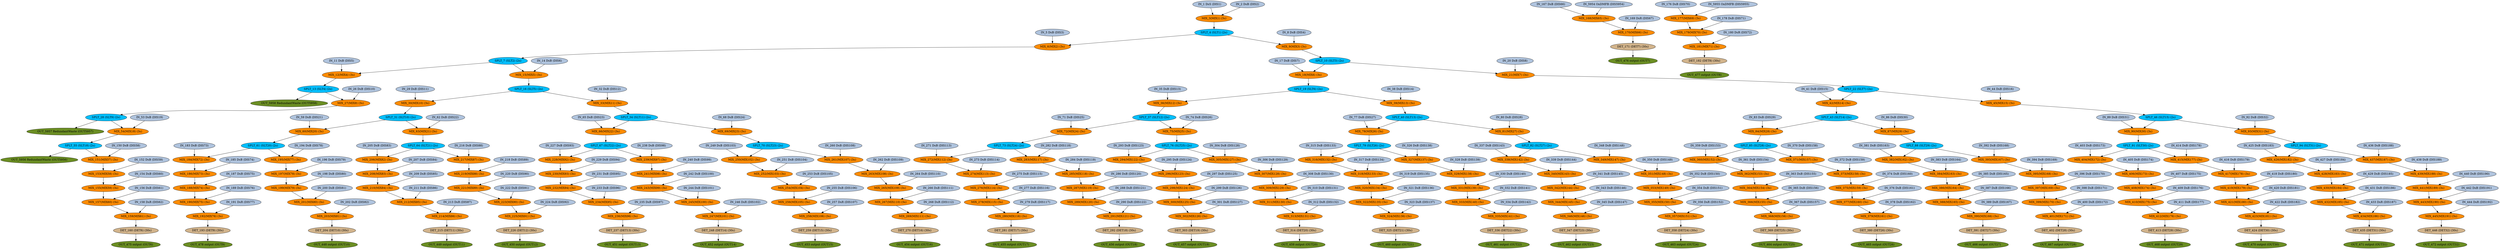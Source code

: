 digraph G {
1 [label = "IN_1 DsS (DIS1)\n" fillcolor=lightsteelblue, style=filled];
1 -> 3;
2 [label = "IN_2 DsB (DIS2)\n" fillcolor=lightsteelblue, style=filled];
2 -> 3;
3 [label = "MIX_3(MIX1) (3s)\n" fillcolor=darkorange, style=filled];
3 -> 4;
4 [label = "SPLT_4 (SLT1) (2s)\n" fillcolor=deepskyblue, style=filled];
4 -> 6;
4 -> 9;
5 [label = "IN_5 DsB (DIS3)\n" fillcolor=lightsteelblue, style=filled];
5 -> 6;
6 [label = "MIX_6(MIX2) (3s)\n" fillcolor=darkorange, style=filled];
6 -> 7;
7 [label = "SPLT_7 (SLT2) (2s)\n" fillcolor=deepskyblue, style=filled];
7 -> 12;
7 -> 15;
8 [label = "IN_8 DsB (DIS4)\n" fillcolor=lightsteelblue, style=filled];
8 -> 9;
9 [label = "MIX_9(MIX3) (3s)\n" fillcolor=darkorange, style=filled];
9 -> 10;
10 [label = "SPLT_10 (SLT3) (2s)\n" fillcolor=deepskyblue, style=filled];
10 -> 18;
10 -> 21;
11 [label = "IN_11 DsB (DIS5)\n" fillcolor=lightsteelblue, style=filled];
11 -> 12;
12 [label = "MIX_12(MIX4) (3s)\n" fillcolor=darkorange, style=filled];
12 -> 13;
13 [label = "SPLT_13 (SLT4) (2s)\n" fillcolor=deepskyblue, style=filled];
13 -> 27;
13 -> 5958;
14 [label = "IN_14 DsB (DIS6)\n" fillcolor=lightsteelblue, style=filled];
14 -> 15;
15 [label = "MIX_15(MIX5) (3s)\n" fillcolor=darkorange, style=filled];
15 -> 16;
16 [label = "SPLT_16 (SLT5) (2s)\n" fillcolor=deepskyblue, style=filled];
16 -> 30;
16 -> 33;
17 [label = "IN_17 DsB (DIS7)\n" fillcolor=lightsteelblue, style=filled];
17 -> 18;
18 [label = "MIX_18(MIX6) (3s)\n" fillcolor=darkorange, style=filled];
18 -> 19;
19 [label = "SPLT_19 (SLT6) (2s)\n" fillcolor=deepskyblue, style=filled];
19 -> 36;
19 -> 39;
20 [label = "IN_20 DsB (DIS8)\n" fillcolor=lightsteelblue, style=filled];
20 -> 21;
21 [label = "MIX_21(MIX7) (3s)\n" fillcolor=darkorange, style=filled];
21 -> 22;
22 [label = "SPLT_22 (SLT7) (2s)\n" fillcolor=deepskyblue, style=filled];
22 -> 42;
22 -> 45;
26 [label = "IN_26 DsB (DIS10)\n" fillcolor=lightsteelblue, style=filled];
26 -> 27;
27 [label = "MIX_27(MIX9) (3s)\n" fillcolor=darkorange, style=filled];
27 -> 28;
28 [label = "SPLT_28 (SLT9) (2s)\n" fillcolor=deepskyblue, style=filled];
28 -> 54;
28 -> 5957;
29 [label = "IN_29 DsB (DIS11)\n" fillcolor=lightsteelblue, style=filled];
29 -> 30;
30 [label = "MIX_30(MIX10) (3s)\n" fillcolor=darkorange, style=filled];
30 -> 31;
31 [label = "SPLT_31 (SLT10) (2s)\n" fillcolor=deepskyblue, style=filled];
31 -> 60;
31 -> 63;
32 [label = "IN_32 DsB (DIS12)\n" fillcolor=lightsteelblue, style=filled];
32 -> 33;
33 [label = "MIX_33(MIX11) (3s)\n" fillcolor=darkorange, style=filled];
33 -> 34;
34 [label = "SPLT_34 (SLT11) (2s)\n" fillcolor=deepskyblue, style=filled];
34 -> 66;
34 -> 69;
35 [label = "IN_35 DsB (DIS13)\n" fillcolor=lightsteelblue, style=filled];
35 -> 36;
36 [label = "MIX_36(MIX12) (3s)\n" fillcolor=darkorange, style=filled];
36 -> 37;
37 [label = "SPLT_37 (SLT12) (2s)\n" fillcolor=deepskyblue, style=filled];
37 -> 72;
37 -> 75;
38 [label = "IN_38 DsB (DIS14)\n" fillcolor=lightsteelblue, style=filled];
38 -> 39;
39 [label = "MIX_39(MIX13) (3s)\n" fillcolor=darkorange, style=filled];
39 -> 40;
40 [label = "SPLT_40 (SLT13) (2s)\n" fillcolor=deepskyblue, style=filled];
40 -> 78;
40 -> 81;
41 [label = "IN_41 DsB (DIS15)\n" fillcolor=lightsteelblue, style=filled];
41 -> 42;
42 [label = "MIX_42(MIX14) (3s)\n" fillcolor=darkorange, style=filled];
42 -> 43;
43 [label = "SPLT_43 (SLT14) (2s)\n" fillcolor=deepskyblue, style=filled];
43 -> 84;
43 -> 87;
44 [label = "IN_44 DsB (DIS16)\n" fillcolor=lightsteelblue, style=filled];
44 -> 45;
45 [label = "MIX_45(MIX15) (3s)\n" fillcolor=darkorange, style=filled];
45 -> 46;
46 [label = "SPLT_46 (SLT15) (2s)\n" fillcolor=deepskyblue, style=filled];
46 -> 90;
46 -> 93;
53 [label = "IN_53 DsB (DIS19)\n" fillcolor=lightsteelblue, style=filled];
53 -> 54;
54 [label = "MIX_54(MIX18) (3s)\n" fillcolor=darkorange, style=filled];
54 -> 55;
55 [label = "SPLT_55 (SLT18) (2s)\n" fillcolor=deepskyblue, style=filled];
55 -> 151;
55 -> 5956;
59 [label = "IN_59 DsB (DIS21)\n" fillcolor=lightsteelblue, style=filled];
59 -> 60;
60 [label = "MIX_60(MIX20) (3s)\n" fillcolor=darkorange, style=filled];
60 -> 61;
61 [label = "SPLT_61 (SLT20) (2s)\n" fillcolor=deepskyblue, style=filled];
61 -> 184;
61 -> 195;
62 [label = "IN_62 DsB (DIS22)\n" fillcolor=lightsteelblue, style=filled];
62 -> 63;
63 [label = "MIX_63(MIX21) (3s)\n" fillcolor=darkorange, style=filled];
63 -> 64;
64 [label = "SPLT_64 (SLT21) (2s)\n" fillcolor=deepskyblue, style=filled];
64 -> 206;
64 -> 217;
65 [label = "IN_65 DsB (DIS23)\n" fillcolor=lightsteelblue, style=filled];
65 -> 66;
66 [label = "MIX_66(MIX22) (3s)\n" fillcolor=darkorange, style=filled];
66 -> 67;
67 [label = "SPLT_67 (SLT22) (2s)\n" fillcolor=deepskyblue, style=filled];
67 -> 228;
67 -> 239;
68 [label = "IN_68 DsB (DIS24)\n" fillcolor=lightsteelblue, style=filled];
68 -> 69;
69 [label = "MIX_69(MIX23) (3s)\n" fillcolor=darkorange, style=filled];
69 -> 70;
70 [label = "SPLT_70 (SLT23) (2s)\n" fillcolor=deepskyblue, style=filled];
70 -> 250;
70 -> 261;
71 [label = "IN_71 DsB (DIS25)\n" fillcolor=lightsteelblue, style=filled];
71 -> 72;
72 [label = "MIX_72(MIX24) (3s)\n" fillcolor=darkorange, style=filled];
72 -> 73;
73 [label = "SPLT_73 (SLT24) (2s)\n" fillcolor=deepskyblue, style=filled];
73 -> 272;
73 -> 283;
74 [label = "IN_74 DsB (DIS26)\n" fillcolor=lightsteelblue, style=filled];
74 -> 75;
75 [label = "MIX_75(MIX25) (3s)\n" fillcolor=darkorange, style=filled];
75 -> 76;
76 [label = "SPLT_76 (SLT25) (2s)\n" fillcolor=deepskyblue, style=filled];
76 -> 294;
76 -> 305;
77 [label = "IN_77 DsB (DIS27)\n" fillcolor=lightsteelblue, style=filled];
77 -> 78;
78 [label = "MIX_78(MIX26) (3s)\n" fillcolor=darkorange, style=filled];
78 -> 79;
79 [label = "SPLT_79 (SLT26) (2s)\n" fillcolor=deepskyblue, style=filled];
79 -> 316;
79 -> 327;
80 [label = "IN_80 DsB (DIS28)\n" fillcolor=lightsteelblue, style=filled];
80 -> 81;
81 [label = "MIX_81(MIX27) (3s)\n" fillcolor=darkorange, style=filled];
81 -> 82;
82 [label = "SPLT_82 (SLT27) (2s)\n" fillcolor=deepskyblue, style=filled];
82 -> 338;
82 -> 349;
83 [label = "IN_83 DsB (DIS29)\n" fillcolor=lightsteelblue, style=filled];
83 -> 84;
84 [label = "MIX_84(MIX28) (3s)\n" fillcolor=darkorange, style=filled];
84 -> 85;
85 [label = "SPLT_85 (SLT28) (2s)\n" fillcolor=deepskyblue, style=filled];
85 -> 360;
85 -> 371;
86 [label = "IN_86 DsB (DIS30)\n" fillcolor=lightsteelblue, style=filled];
86 -> 87;
87 [label = "MIX_87(MIX29) (3s)\n" fillcolor=darkorange, style=filled];
87 -> 88;
88 [label = "SPLT_88 (SLT29) (2s)\n" fillcolor=deepskyblue, style=filled];
88 -> 382;
88 -> 393;
89 [label = "IN_89 DsB (DIS31)\n" fillcolor=lightsteelblue, style=filled];
89 -> 90;
90 [label = "MIX_90(MIX30) (3s)\n" fillcolor=darkorange, style=filled];
90 -> 91;
91 [label = "SPLT_91 (SLT30) (2s)\n" fillcolor=deepskyblue, style=filled];
91 -> 404;
91 -> 415;
92 [label = "IN_92 DsB (DIS32)\n" fillcolor=lightsteelblue, style=filled];
92 -> 93;
93 [label = "MIX_93(MIX31) (3s)\n" fillcolor=darkorange, style=filled];
93 -> 94;
94 [label = "SPLT_94 (SLT31) (2s)\n" fillcolor=deepskyblue, style=filled];
94 -> 426;
94 -> 437;
150 [label = "IN_150 DsB (DIS58)\n" fillcolor=lightsteelblue, style=filled];
150 -> 151;
151 [label = "MIX_151(MIX57) (3s)\n" fillcolor=darkorange, style=filled];
151 -> 153;
152 [label = "IN_152 DsB (DIS59)\n" fillcolor=lightsteelblue, style=filled];
152 -> 153;
153 [label = "MIX_153(MIX58) (3s)\n" fillcolor=darkorange, style=filled];
153 -> 155;
154 [label = "IN_154 DsB (DIS60)\n" fillcolor=lightsteelblue, style=filled];
154 -> 155;
155 [label = "MIX_155(MIX59) (3s)\n" fillcolor=darkorange, style=filled];
155 -> 157;
156 [label = "IN_156 DsB (DIS61)\n" fillcolor=lightsteelblue, style=filled];
156 -> 157;
157 [label = "MIX_157(MIX60) (3s)\n" fillcolor=darkorange, style=filled];
157 -> 159;
158 [label = "IN_158 DsR (DIS62)\n" fillcolor=lightsteelblue, style=filled];
158 -> 159;
159 [label = "MIX_159(MIX61) (3s)\n" fillcolor=darkorange, style=filled];
159 -> 160;
160 [label = "DET_160 (DET6) (30s)\n" fillcolor=tan, style=filled];
160 -> 475;
167 [label = "IN_167 DsB (DIS66)\n" fillcolor=lightsteelblue, style=filled];
167 -> 168;
168 [label = "MIX_168(MIX65) (3s)\n" fillcolor=darkorange, style=filled];
168 -> 170;
169 [label = "IN_169 DsR (DIS67)\n" fillcolor=lightsteelblue, style=filled];
169 -> 170;
170 [label = "MIX_170(MIX66) (3s)\n" fillcolor=darkorange, style=filled];
170 -> 171;
171 [label = "DET_171 (DET7) (30s)\n" fillcolor=tan, style=filled];
171 -> 476;
176 [label = "IN_176 DsB (DIS70)\n" fillcolor=lightsteelblue, style=filled];
176 -> 177;
177 [label = "MIX_177(MIX69) (3s)\n" fillcolor=darkorange, style=filled];
177 -> 179;
178 [label = "IN_178 DsB (DIS71)\n" fillcolor=lightsteelblue, style=filled];
178 -> 179;
179 [label = "MIX_179(MIX70) (3s)\n" fillcolor=darkorange, style=filled];
179 -> 181;
180 [label = "IN_180 DsR (DIS72)\n" fillcolor=lightsteelblue, style=filled];
180 -> 181;
181 [label = "MIX_181(MIX71) (3s)\n" fillcolor=darkorange, style=filled];
181 -> 182;
182 [label = "DET_182 (DET8) (30s)\n" fillcolor=tan, style=filled];
182 -> 477;
183 [label = "IN_183 DsB (DIS73)\n" fillcolor=lightsteelblue, style=filled];
183 -> 184;
184 [label = "MIX_184(MIX72) (3s)\n" fillcolor=darkorange, style=filled];
184 -> 186;
185 [label = "IN_185 DsB (DIS74)\n" fillcolor=lightsteelblue, style=filled];
185 -> 186;
186 [label = "MIX_186(MIX73) (3s)\n" fillcolor=darkorange, style=filled];
186 -> 188;
187 [label = "IN_187 DsB (DIS75)\n" fillcolor=lightsteelblue, style=filled];
187 -> 188;
188 [label = "MIX_188(MIX74) (3s)\n" fillcolor=darkorange, style=filled];
188 -> 190;
189 [label = "IN_189 DsB (DIS76)\n" fillcolor=lightsteelblue, style=filled];
189 -> 190;
190 [label = "MIX_190(MIX75) (3s)\n" fillcolor=darkorange, style=filled];
190 -> 192;
191 [label = "IN_191 DsR (DIS77)\n" fillcolor=lightsteelblue, style=filled];
191 -> 192;
192 [label = "MIX_192(MIX76) (3s)\n" fillcolor=darkorange, style=filled];
192 -> 193;
193 [label = "DET_193 (DET9) (30s)\n" fillcolor=tan, style=filled];
193 -> 478;
194 [label = "IN_194 DsB (DIS78)\n" fillcolor=lightsteelblue, style=filled];
194 -> 195;
195 [label = "MIX_195(MIX77) (3s)\n" fillcolor=darkorange, style=filled];
195 -> 197;
196 [label = "IN_196 DsB (DIS79)\n" fillcolor=lightsteelblue, style=filled];
196 -> 197;
197 [label = "MIX_197(MIX78) (3s)\n" fillcolor=darkorange, style=filled];
197 -> 199;
198 [label = "IN_198 DsB (DIS80)\n" fillcolor=lightsteelblue, style=filled];
198 -> 199;
199 [label = "MIX_199(MIX79) (3s)\n" fillcolor=darkorange, style=filled];
199 -> 201;
200 [label = "IN_200 DsB (DIS81)\n" fillcolor=lightsteelblue, style=filled];
200 -> 201;
201 [label = "MIX_201(MIX80) (3s)\n" fillcolor=darkorange, style=filled];
201 -> 203;
202 [label = "IN_202 DsR (DIS82)\n" fillcolor=lightsteelblue, style=filled];
202 -> 203;
203 [label = "MIX_203(MIX81) (3s)\n" fillcolor=darkorange, style=filled];
203 -> 204;
204 [label = "DET_204 (DET10) (30s)\n" fillcolor=tan, style=filled];
204 -> 448;
205 [label = "IN_205 DsB (DIS83)\n" fillcolor=lightsteelblue, style=filled];
205 -> 206;
206 [label = "MIX_206(MIX82) (3s)\n" fillcolor=darkorange, style=filled];
206 -> 208;
207 [label = "IN_207 DsB (DIS84)\n" fillcolor=lightsteelblue, style=filled];
207 -> 208;
208 [label = "MIX_208(MIX83) (3s)\n" fillcolor=darkorange, style=filled];
208 -> 210;
209 [label = "IN_209 DsB (DIS85)\n" fillcolor=lightsteelblue, style=filled];
209 -> 210;
210 [label = "MIX_210(MIX84) (3s)\n" fillcolor=darkorange, style=filled];
210 -> 212;
211 [label = "IN_211 DsB (DIS86)\n" fillcolor=lightsteelblue, style=filled];
211 -> 212;
212 [label = "MIX_212(MIX85) (3s)\n" fillcolor=darkorange, style=filled];
212 -> 214;
213 [label = "IN_213 DsR (DIS87)\n" fillcolor=lightsteelblue, style=filled];
213 -> 214;
214 [label = "MIX_214(MIX86) (3s)\n" fillcolor=darkorange, style=filled];
214 -> 215;
215 [label = "DET_215 (DET11) (30s)\n" fillcolor=tan, style=filled];
215 -> 449;
216 [label = "IN_216 DsB (DIS88)\n" fillcolor=lightsteelblue, style=filled];
216 -> 217;
217 [label = "MIX_217(MIX87) (3s)\n" fillcolor=darkorange, style=filled];
217 -> 219;
218 [label = "IN_218 DsB (DIS89)\n" fillcolor=lightsteelblue, style=filled];
218 -> 219;
219 [label = "MIX_219(MIX88) (3s)\n" fillcolor=darkorange, style=filled];
219 -> 221;
220 [label = "IN_220 DsB (DIS90)\n" fillcolor=lightsteelblue, style=filled];
220 -> 221;
221 [label = "MIX_221(MIX89) (3s)\n" fillcolor=darkorange, style=filled];
221 -> 223;
222 [label = "IN_222 DsB (DIS91)\n" fillcolor=lightsteelblue, style=filled];
222 -> 223;
223 [label = "MIX_223(MIX90) (3s)\n" fillcolor=darkorange, style=filled];
223 -> 225;
224 [label = "IN_224 DsR (DIS92)\n" fillcolor=lightsteelblue, style=filled];
224 -> 225;
225 [label = "MIX_225(MIX91) (3s)\n" fillcolor=darkorange, style=filled];
225 -> 226;
226 [label = "DET_226 (DET12) (30s)\n" fillcolor=tan, style=filled];
226 -> 450;
227 [label = "IN_227 DsB (DIS93)\n" fillcolor=lightsteelblue, style=filled];
227 -> 228;
228 [label = "MIX_228(MIX92) (3s)\n" fillcolor=darkorange, style=filled];
228 -> 230;
229 [label = "IN_229 DsB (DIS94)\n" fillcolor=lightsteelblue, style=filled];
229 -> 230;
230 [label = "MIX_230(MIX93) (3s)\n" fillcolor=darkorange, style=filled];
230 -> 232;
231 [label = "IN_231 DsB (DIS95)\n" fillcolor=lightsteelblue, style=filled];
231 -> 232;
232 [label = "MIX_232(MIX94) (3s)\n" fillcolor=darkorange, style=filled];
232 -> 234;
233 [label = "IN_233 DsB (DIS96)\n" fillcolor=lightsteelblue, style=filled];
233 -> 234;
234 [label = "MIX_234(MIX95) (3s)\n" fillcolor=darkorange, style=filled];
234 -> 236;
235 [label = "IN_235 DsR (DIS97)\n" fillcolor=lightsteelblue, style=filled];
235 -> 236;
236 [label = "MIX_236(MIX96) (3s)\n" fillcolor=darkorange, style=filled];
236 -> 237;
237 [label = "DET_237 (DET13) (30s)\n" fillcolor=tan, style=filled];
237 -> 451;
238 [label = "IN_238 DsB (DIS98)\n" fillcolor=lightsteelblue, style=filled];
238 -> 239;
239 [label = "MIX_239(MIX97) (3s)\n" fillcolor=darkorange, style=filled];
239 -> 241;
240 [label = "IN_240 DsB (DIS99)\n" fillcolor=lightsteelblue, style=filled];
240 -> 241;
241 [label = "MIX_241(MIX98) (3s)\n" fillcolor=darkorange, style=filled];
241 -> 243;
242 [label = "IN_242 DsB (DIS100)\n" fillcolor=lightsteelblue, style=filled];
242 -> 243;
243 [label = "MIX_243(MIX99) (3s)\n" fillcolor=darkorange, style=filled];
243 -> 245;
244 [label = "IN_244 DsB (DIS101)\n" fillcolor=lightsteelblue, style=filled];
244 -> 245;
245 [label = "MIX_245(MIX100) (3s)\n" fillcolor=darkorange, style=filled];
245 -> 247;
246 [label = "IN_246 DsR (DIS102)\n" fillcolor=lightsteelblue, style=filled];
246 -> 247;
247 [label = "MIX_247(MIX101) (3s)\n" fillcolor=darkorange, style=filled];
247 -> 248;
248 [label = "DET_248 (DET14) (30s)\n" fillcolor=tan, style=filled];
248 -> 452;
249 [label = "IN_249 DsB (DIS103)\n" fillcolor=lightsteelblue, style=filled];
249 -> 250;
250 [label = "MIX_250(MIX102) (3s)\n" fillcolor=darkorange, style=filled];
250 -> 252;
251 [label = "IN_251 DsB (DIS104)\n" fillcolor=lightsteelblue, style=filled];
251 -> 252;
252 [label = "MIX_252(MIX103) (3s)\n" fillcolor=darkorange, style=filled];
252 -> 254;
253 [label = "IN_253 DsB (DIS105)\n" fillcolor=lightsteelblue, style=filled];
253 -> 254;
254 [label = "MIX_254(MIX104) (3s)\n" fillcolor=darkorange, style=filled];
254 -> 256;
255 [label = "IN_255 DsB (DIS106)\n" fillcolor=lightsteelblue, style=filled];
255 -> 256;
256 [label = "MIX_256(MIX105) (3s)\n" fillcolor=darkorange, style=filled];
256 -> 258;
257 [label = "IN_257 DsR (DIS107)\n" fillcolor=lightsteelblue, style=filled];
257 -> 258;
258 [label = "MIX_258(MIX106) (3s)\n" fillcolor=darkorange, style=filled];
258 -> 259;
259 [label = "DET_259 (DET15) (30s)\n" fillcolor=tan, style=filled];
259 -> 453;
260 [label = "IN_260 DsB (DIS108)\n" fillcolor=lightsteelblue, style=filled];
260 -> 261;
261 [label = "MIX_261(MIX107) (3s)\n" fillcolor=darkorange, style=filled];
261 -> 263;
262 [label = "IN_262 DsB (DIS109)\n" fillcolor=lightsteelblue, style=filled];
262 -> 263;
263 [label = "MIX_263(MIX108) (3s)\n" fillcolor=darkorange, style=filled];
263 -> 265;
264 [label = "IN_264 DsB (DIS110)\n" fillcolor=lightsteelblue, style=filled];
264 -> 265;
265 [label = "MIX_265(MIX109) (3s)\n" fillcolor=darkorange, style=filled];
265 -> 267;
266 [label = "IN_266 DsB (DIS111)\n" fillcolor=lightsteelblue, style=filled];
266 -> 267;
267 [label = "MIX_267(MIX110) (3s)\n" fillcolor=darkorange, style=filled];
267 -> 269;
268 [label = "IN_268 DsR (DIS112)\n" fillcolor=lightsteelblue, style=filled];
268 -> 269;
269 [label = "MIX_269(MIX111) (3s)\n" fillcolor=darkorange, style=filled];
269 -> 270;
270 [label = "DET_270 (DET16) (30s)\n" fillcolor=tan, style=filled];
270 -> 454;
271 [label = "IN_271 DsB (DIS113)\n" fillcolor=lightsteelblue, style=filled];
271 -> 272;
272 [label = "MIX_272(MIX112) (3s)\n" fillcolor=darkorange, style=filled];
272 -> 274;
273 [label = "IN_273 DsB (DIS114)\n" fillcolor=lightsteelblue, style=filled];
273 -> 274;
274 [label = "MIX_274(MIX113) (3s)\n" fillcolor=darkorange, style=filled];
274 -> 276;
275 [label = "IN_275 DsB (DIS115)\n" fillcolor=lightsteelblue, style=filled];
275 -> 276;
276 [label = "MIX_276(MIX114) (3s)\n" fillcolor=darkorange, style=filled];
276 -> 278;
277 [label = "IN_277 DsB (DIS116)\n" fillcolor=lightsteelblue, style=filled];
277 -> 278;
278 [label = "MIX_278(MIX115) (3s)\n" fillcolor=darkorange, style=filled];
278 -> 280;
279 [label = "IN_279 DsR (DIS117)\n" fillcolor=lightsteelblue, style=filled];
279 -> 280;
280 [label = "MIX_280(MIX116) (3s)\n" fillcolor=darkorange, style=filled];
280 -> 281;
281 [label = "DET_281 (DET17) (30s)\n" fillcolor=tan, style=filled];
281 -> 455;
282 [label = "IN_282 DsB (DIS118)\n" fillcolor=lightsteelblue, style=filled];
282 -> 283;
283 [label = "MIX_283(MIX117) (3s)\n" fillcolor=darkorange, style=filled];
283 -> 285;
284 [label = "IN_284 DsB (DIS119)\n" fillcolor=lightsteelblue, style=filled];
284 -> 285;
285 [label = "MIX_285(MIX118) (3s)\n" fillcolor=darkorange, style=filled];
285 -> 287;
286 [label = "IN_286 DsB (DIS120)\n" fillcolor=lightsteelblue, style=filled];
286 -> 287;
287 [label = "MIX_287(MIX119) (3s)\n" fillcolor=darkorange, style=filled];
287 -> 289;
288 [label = "IN_288 DsB (DIS121)\n" fillcolor=lightsteelblue, style=filled];
288 -> 289;
289 [label = "MIX_289(MIX120) (3s)\n" fillcolor=darkorange, style=filled];
289 -> 291;
290 [label = "IN_290 DsR (DIS122)\n" fillcolor=lightsteelblue, style=filled];
290 -> 291;
291 [label = "MIX_291(MIX121) (3s)\n" fillcolor=darkorange, style=filled];
291 -> 292;
292 [label = "DET_292 (DET18) (30s)\n" fillcolor=tan, style=filled];
292 -> 456;
293 [label = "IN_293 DsB (DIS123)\n" fillcolor=lightsteelblue, style=filled];
293 -> 294;
294 [label = "MIX_294(MIX122) (3s)\n" fillcolor=darkorange, style=filled];
294 -> 296;
295 [label = "IN_295 DsB (DIS124)\n" fillcolor=lightsteelblue, style=filled];
295 -> 296;
296 [label = "MIX_296(MIX123) (3s)\n" fillcolor=darkorange, style=filled];
296 -> 298;
297 [label = "IN_297 DsB (DIS125)\n" fillcolor=lightsteelblue, style=filled];
297 -> 298;
298 [label = "MIX_298(MIX124) (3s)\n" fillcolor=darkorange, style=filled];
298 -> 300;
299 [label = "IN_299 DsB (DIS126)\n" fillcolor=lightsteelblue, style=filled];
299 -> 300;
300 [label = "MIX_300(MIX125) (3s)\n" fillcolor=darkorange, style=filled];
300 -> 302;
301 [label = "IN_301 DsR (DIS127)\n" fillcolor=lightsteelblue, style=filled];
301 -> 302;
302 [label = "MIX_302(MIX126) (3s)\n" fillcolor=darkorange, style=filled];
302 -> 303;
303 [label = "DET_303 (DET19) (30s)\n" fillcolor=tan, style=filled];
303 -> 457;
304 [label = "IN_304 DsB (DIS128)\n" fillcolor=lightsteelblue, style=filled];
304 -> 305;
305 [label = "MIX_305(MIX127) (3s)\n" fillcolor=darkorange, style=filled];
305 -> 307;
306 [label = "IN_306 DsB (DIS129)\n" fillcolor=lightsteelblue, style=filled];
306 -> 307;
307 [label = "MIX_307(MIX128) (3s)\n" fillcolor=darkorange, style=filled];
307 -> 309;
308 [label = "IN_308 DsB (DIS130)\n" fillcolor=lightsteelblue, style=filled];
308 -> 309;
309 [label = "MIX_309(MIX129) (3s)\n" fillcolor=darkorange, style=filled];
309 -> 311;
310 [label = "IN_310 DsB (DIS131)\n" fillcolor=lightsteelblue, style=filled];
310 -> 311;
311 [label = "MIX_311(MIX130) (3s)\n" fillcolor=darkorange, style=filled];
311 -> 313;
312 [label = "IN_312 DsR (DIS132)\n" fillcolor=lightsteelblue, style=filled];
312 -> 313;
313 [label = "MIX_313(MIX131) (3s)\n" fillcolor=darkorange, style=filled];
313 -> 314;
314 [label = "DET_314 (DET20) (30s)\n" fillcolor=tan, style=filled];
314 -> 459;
315 [label = "IN_315 DsB (DIS133)\n" fillcolor=lightsteelblue, style=filled];
315 -> 316;
316 [label = "MIX_316(MIX132) (3s)\n" fillcolor=darkorange, style=filled];
316 -> 318;
317 [label = "IN_317 DsB (DIS134)\n" fillcolor=lightsteelblue, style=filled];
317 -> 318;
318 [label = "MIX_318(MIX133) (3s)\n" fillcolor=darkorange, style=filled];
318 -> 320;
319 [label = "IN_319 DsB (DIS135)\n" fillcolor=lightsteelblue, style=filled];
319 -> 320;
320 [label = "MIX_320(MIX134) (3s)\n" fillcolor=darkorange, style=filled];
320 -> 322;
321 [label = "IN_321 DsB (DIS136)\n" fillcolor=lightsteelblue, style=filled];
321 -> 322;
322 [label = "MIX_322(MIX135) (3s)\n" fillcolor=darkorange, style=filled];
322 -> 324;
323 [label = "IN_323 DsR (DIS137)\n" fillcolor=lightsteelblue, style=filled];
323 -> 324;
324 [label = "MIX_324(MIX136) (3s)\n" fillcolor=darkorange, style=filled];
324 -> 325;
325 [label = "DET_325 (DET21) (30s)\n" fillcolor=tan, style=filled];
325 -> 460;
326 [label = "IN_326 DsB (DIS138)\n" fillcolor=lightsteelblue, style=filled];
326 -> 327;
327 [label = "MIX_327(MIX137) (3s)\n" fillcolor=darkorange, style=filled];
327 -> 329;
328 [label = "IN_328 DsB (DIS139)\n" fillcolor=lightsteelblue, style=filled];
328 -> 329;
329 [label = "MIX_329(MIX138) (3s)\n" fillcolor=darkorange, style=filled];
329 -> 331;
330 [label = "IN_330 DsB (DIS140)\n" fillcolor=lightsteelblue, style=filled];
330 -> 331;
331 [label = "MIX_331(MIX139) (3s)\n" fillcolor=darkorange, style=filled];
331 -> 333;
332 [label = "IN_332 DsB (DIS141)\n" fillcolor=lightsteelblue, style=filled];
332 -> 333;
333 [label = "MIX_333(MIX140) (3s)\n" fillcolor=darkorange, style=filled];
333 -> 335;
334 [label = "IN_334 DsR (DIS142)\n" fillcolor=lightsteelblue, style=filled];
334 -> 335;
335 [label = "MIX_335(MIX141) (3s)\n" fillcolor=darkorange, style=filled];
335 -> 336;
336 [label = "DET_336 (DET22) (30s)\n" fillcolor=tan, style=filled];
336 -> 461;
337 [label = "IN_337 DsB (DIS143)\n" fillcolor=lightsteelblue, style=filled];
337 -> 338;
338 [label = "MIX_338(MIX142) (3s)\n" fillcolor=darkorange, style=filled];
338 -> 340;
339 [label = "IN_339 DsB (DIS144)\n" fillcolor=lightsteelblue, style=filled];
339 -> 340;
340 [label = "MIX_340(MIX143) (3s)\n" fillcolor=darkorange, style=filled];
340 -> 342;
341 [label = "IN_341 DsB (DIS145)\n" fillcolor=lightsteelblue, style=filled];
341 -> 342;
342 [label = "MIX_342(MIX144) (3s)\n" fillcolor=darkorange, style=filled];
342 -> 344;
343 [label = "IN_343 DsB (DIS146)\n" fillcolor=lightsteelblue, style=filled];
343 -> 344;
344 [label = "MIX_344(MIX145) (3s)\n" fillcolor=darkorange, style=filled];
344 -> 346;
345 [label = "IN_345 DsR (DIS147)\n" fillcolor=lightsteelblue, style=filled];
345 -> 346;
346 [label = "MIX_346(MIX146) (3s)\n" fillcolor=darkorange, style=filled];
346 -> 347;
347 [label = "DET_347 (DET23) (30s)\n" fillcolor=tan, style=filled];
347 -> 462;
348 [label = "IN_348 DsB (DIS148)\n" fillcolor=lightsteelblue, style=filled];
348 -> 349;
349 [label = "MIX_349(MIX147) (3s)\n" fillcolor=darkorange, style=filled];
349 -> 351;
350 [label = "IN_350 DsB (DIS149)\n" fillcolor=lightsteelblue, style=filled];
350 -> 351;
351 [label = "MIX_351(MIX148) (3s)\n" fillcolor=darkorange, style=filled];
351 -> 353;
352 [label = "IN_352 DsB (DIS150)\n" fillcolor=lightsteelblue, style=filled];
352 -> 353;
353 [label = "MIX_353(MIX149) (3s)\n" fillcolor=darkorange, style=filled];
353 -> 355;
354 [label = "IN_354 DsB (DIS151)\n" fillcolor=lightsteelblue, style=filled];
354 -> 355;
355 [label = "MIX_355(MIX150) (3s)\n" fillcolor=darkorange, style=filled];
355 -> 357;
356 [label = "IN_356 DsR (DIS152)\n" fillcolor=lightsteelblue, style=filled];
356 -> 357;
357 [label = "MIX_357(MIX151) (3s)\n" fillcolor=darkorange, style=filled];
357 -> 358;
358 [label = "DET_358 (DET24) (30s)\n" fillcolor=tan, style=filled];
358 -> 463;
359 [label = "IN_359 DsB (DIS153)\n" fillcolor=lightsteelblue, style=filled];
359 -> 360;
360 [label = "MIX_360(MIX152) (3s)\n" fillcolor=darkorange, style=filled];
360 -> 362;
361 [label = "IN_361 DsB (DIS154)\n" fillcolor=lightsteelblue, style=filled];
361 -> 362;
362 [label = "MIX_362(MIX153) (3s)\n" fillcolor=darkorange, style=filled];
362 -> 364;
363 [label = "IN_363 DsB (DIS155)\n" fillcolor=lightsteelblue, style=filled];
363 -> 364;
364 [label = "MIX_364(MIX154) (3s)\n" fillcolor=darkorange, style=filled];
364 -> 366;
365 [label = "IN_365 DsB (DIS156)\n" fillcolor=lightsteelblue, style=filled];
365 -> 366;
366 [label = "MIX_366(MIX155) (3s)\n" fillcolor=darkorange, style=filled];
366 -> 368;
367 [label = "IN_367 DsR (DIS157)\n" fillcolor=lightsteelblue, style=filled];
367 -> 368;
368 [label = "MIX_368(MIX156) (3s)\n" fillcolor=darkorange, style=filled];
368 -> 369;
369 [label = "DET_369 (DET25) (30s)\n" fillcolor=tan, style=filled];
369 -> 464;
370 [label = "IN_370 DsB (DIS158)\n" fillcolor=lightsteelblue, style=filled];
370 -> 371;
371 [label = "MIX_371(MIX157) (3s)\n" fillcolor=darkorange, style=filled];
371 -> 373;
372 [label = "IN_372 DsB (DIS159)\n" fillcolor=lightsteelblue, style=filled];
372 -> 373;
373 [label = "MIX_373(MIX158) (3s)\n" fillcolor=darkorange, style=filled];
373 -> 375;
374 [label = "IN_374 DsB (DIS160)\n" fillcolor=lightsteelblue, style=filled];
374 -> 375;
375 [label = "MIX_375(MIX159) (3s)\n" fillcolor=darkorange, style=filled];
375 -> 377;
376 [label = "IN_376 DsB (DIS161)\n" fillcolor=lightsteelblue, style=filled];
376 -> 377;
377 [label = "MIX_377(MIX160) (3s)\n" fillcolor=darkorange, style=filled];
377 -> 379;
378 [label = "IN_378 DsR (DIS162)\n" fillcolor=lightsteelblue, style=filled];
378 -> 379;
379 [label = "MIX_379(MIX161) (3s)\n" fillcolor=darkorange, style=filled];
379 -> 380;
380 [label = "DET_380 (DET26) (30s)\n" fillcolor=tan, style=filled];
380 -> 465;
381 [label = "IN_381 DsB (DIS163)\n" fillcolor=lightsteelblue, style=filled];
381 -> 382;
382 [label = "MIX_382(MIX162) (3s)\n" fillcolor=darkorange, style=filled];
382 -> 384;
383 [label = "IN_383 DsB (DIS164)\n" fillcolor=lightsteelblue, style=filled];
383 -> 384;
384 [label = "MIX_384(MIX163) (3s)\n" fillcolor=darkorange, style=filled];
384 -> 386;
385 [label = "IN_385 DsB (DIS165)\n" fillcolor=lightsteelblue, style=filled];
385 -> 386;
386 [label = "MIX_386(MIX164) (3s)\n" fillcolor=darkorange, style=filled];
386 -> 388;
387 [label = "IN_387 DsB (DIS166)\n" fillcolor=lightsteelblue, style=filled];
387 -> 388;
388 [label = "MIX_388(MIX165) (3s)\n" fillcolor=darkorange, style=filled];
388 -> 390;
389 [label = "IN_389 DsR (DIS167)\n" fillcolor=lightsteelblue, style=filled];
389 -> 390;
390 [label = "MIX_390(MIX166) (3s)\n" fillcolor=darkorange, style=filled];
390 -> 391;
391 [label = "DET_391 (DET27) (30s)\n" fillcolor=tan, style=filled];
391 -> 466;
392 [label = "IN_392 DsB (DIS168)\n" fillcolor=lightsteelblue, style=filled];
392 -> 393;
393 [label = "MIX_393(MIX167) (3s)\n" fillcolor=darkorange, style=filled];
393 -> 395;
394 [label = "IN_394 DsB (DIS169)\n" fillcolor=lightsteelblue, style=filled];
394 -> 395;
395 [label = "MIX_395(MIX168) (3s)\n" fillcolor=darkorange, style=filled];
395 -> 397;
396 [label = "IN_396 DsB (DIS170)\n" fillcolor=lightsteelblue, style=filled];
396 -> 397;
397 [label = "MIX_397(MIX169) (3s)\n" fillcolor=darkorange, style=filled];
397 -> 399;
398 [label = "IN_398 DsB (DIS171)\n" fillcolor=lightsteelblue, style=filled];
398 -> 399;
399 [label = "MIX_399(MIX170) (3s)\n" fillcolor=darkorange, style=filled];
399 -> 401;
400 [label = "IN_400 DsR (DIS172)\n" fillcolor=lightsteelblue, style=filled];
400 -> 401;
401 [label = "MIX_401(MIX171) (3s)\n" fillcolor=darkorange, style=filled];
401 -> 402;
402 [label = "DET_402 (DET28) (30s)\n" fillcolor=tan, style=filled];
402 -> 467;
403 [label = "IN_403 DsB (DIS173)\n" fillcolor=lightsteelblue, style=filled];
403 -> 404;
404 [label = "MIX_404(MIX172) (3s)\n" fillcolor=darkorange, style=filled];
404 -> 406;
405 [label = "IN_405 DsB (DIS174)\n" fillcolor=lightsteelblue, style=filled];
405 -> 406;
406 [label = "MIX_406(MIX173) (3s)\n" fillcolor=darkorange, style=filled];
406 -> 408;
407 [label = "IN_407 DsB (DIS175)\n" fillcolor=lightsteelblue, style=filled];
407 -> 408;
408 [label = "MIX_408(MIX174) (3s)\n" fillcolor=darkorange, style=filled];
408 -> 410;
409 [label = "IN_409 DsB (DIS176)\n" fillcolor=lightsteelblue, style=filled];
409 -> 410;
410 [label = "MIX_410(MIX175) (3s)\n" fillcolor=darkorange, style=filled];
410 -> 412;
411 [label = "IN_411 DsR (DIS177)\n" fillcolor=lightsteelblue, style=filled];
411 -> 412;
412 [label = "MIX_412(MIX176) (3s)\n" fillcolor=darkorange, style=filled];
412 -> 413;
413 [label = "DET_413 (DET29) (30s)\n" fillcolor=tan, style=filled];
413 -> 468;
414 [label = "IN_414 DsB (DIS178)\n" fillcolor=lightsteelblue, style=filled];
414 -> 415;
415 [label = "MIX_415(MIX177) (3s)\n" fillcolor=darkorange, style=filled];
415 -> 417;
416 [label = "IN_416 DsB (DIS179)\n" fillcolor=lightsteelblue, style=filled];
416 -> 417;
417 [label = "MIX_417(MIX178) (3s)\n" fillcolor=darkorange, style=filled];
417 -> 419;
418 [label = "IN_418 DsB (DIS180)\n" fillcolor=lightsteelblue, style=filled];
418 -> 419;
419 [label = "MIX_419(MIX179) (3s)\n" fillcolor=darkorange, style=filled];
419 -> 421;
420 [label = "IN_420 DsB (DIS181)\n" fillcolor=lightsteelblue, style=filled];
420 -> 421;
421 [label = "MIX_421(MIX180) (3s)\n" fillcolor=darkorange, style=filled];
421 -> 423;
422 [label = "IN_422 DsR (DIS182)\n" fillcolor=lightsteelblue, style=filled];
422 -> 423;
423 [label = "MIX_423(MIX181) (3s)\n" fillcolor=darkorange, style=filled];
423 -> 424;
424 [label = "DET_424 (DET30) (30s)\n" fillcolor=tan, style=filled];
424 -> 470;
425 [label = "IN_425 DsB (DIS183)\n" fillcolor=lightsteelblue, style=filled];
425 -> 426;
426 [label = "MIX_426(MIX182) (3s)\n" fillcolor=darkorange, style=filled];
426 -> 428;
427 [label = "IN_427 DsB (DIS184)\n" fillcolor=lightsteelblue, style=filled];
427 -> 428;
428 [label = "MIX_428(MIX183) (3s)\n" fillcolor=darkorange, style=filled];
428 -> 430;
429 [label = "IN_429 DsB (DIS185)\n" fillcolor=lightsteelblue, style=filled];
429 -> 430;
430 [label = "MIX_430(MIX184) (3s)\n" fillcolor=darkorange, style=filled];
430 -> 432;
431 [label = "IN_431 DsB (DIS186)\n" fillcolor=lightsteelblue, style=filled];
431 -> 432;
432 [label = "MIX_432(MIX185) (3s)\n" fillcolor=darkorange, style=filled];
432 -> 434;
433 [label = "IN_433 DsR (DIS187)\n" fillcolor=lightsteelblue, style=filled];
433 -> 434;
434 [label = "MIX_434(MIX186) (3s)\n" fillcolor=darkorange, style=filled];
434 -> 435;
435 [label = "DET_435 (DET31) (30s)\n" fillcolor=tan, style=filled];
435 -> 471;
436 [label = "IN_436 DsB (DIS188)\n" fillcolor=lightsteelblue, style=filled];
436 -> 437;
437 [label = "MIX_437(MIX187) (3s)\n" fillcolor=darkorange, style=filled];
437 -> 439;
438 [label = "IN_438 DsB (DIS189)\n" fillcolor=lightsteelblue, style=filled];
438 -> 439;
439 [label = "MIX_439(MIX188) (3s)\n" fillcolor=darkorange, style=filled];
439 -> 441;
440 [label = "IN_440 DsB (DIS190)\n" fillcolor=lightsteelblue, style=filled];
440 -> 441;
441 [label = "MIX_441(MIX189) (3s)\n" fillcolor=darkorange, style=filled];
441 -> 443;
442 [label = "IN_442 DsB (DIS191)\n" fillcolor=lightsteelblue, style=filled];
442 -> 443;
443 [label = "MIX_443(MIX190) (3s)\n" fillcolor=darkorange, style=filled];
443 -> 445;
444 [label = "IN_444 DsR (DIS192)\n" fillcolor=lightsteelblue, style=filled];
444 -> 445;
445 [label = "MIX_445(MIX191) (3s)\n" fillcolor=darkorange, style=filled];
445 -> 446;
446 [label = "DET_446 (DET32) (30s)\n" fillcolor=tan, style=filled];
446 -> 472;
448 [label = "OUT_448 output (OUT10)\n" fillcolor=olivedrab, style=filled];
449 [label = "OUT_449 output (OUT11)\n" fillcolor=olivedrab, style=filled];
450 [label = "OUT_450 output (OUT12)\n" fillcolor=olivedrab, style=filled];
451 [label = "OUT_451 output (OUT13)\n" fillcolor=olivedrab, style=filled];
452 [label = "OUT_452 output (OUT14)\n" fillcolor=olivedrab, style=filled];
453 [label = "OUT_453 output (OUT15)\n" fillcolor=olivedrab, style=filled];
454 [label = "OUT_454 output (OUT16)\n" fillcolor=olivedrab, style=filled];
455 [label = "OUT_455 output (OUT17)\n" fillcolor=olivedrab, style=filled];
456 [label = "OUT_456 output (OUT18)\n" fillcolor=olivedrab, style=filled];
457 [label = "OUT_457 output (OUT19)\n" fillcolor=olivedrab, style=filled];
459 [label = "OUT_459 output (OUT20)\n" fillcolor=olivedrab, style=filled];
460 [label = "OUT_460 output (OUT21)\n" fillcolor=olivedrab, style=filled];
461 [label = "OUT_461 output (OUT22)\n" fillcolor=olivedrab, style=filled];
462 [label = "OUT_462 output (OUT23)\n" fillcolor=olivedrab, style=filled];
463 [label = "OUT_463 output (OUT24)\n" fillcolor=olivedrab, style=filled];
464 [label = "OUT_464 output (OUT25)\n" fillcolor=olivedrab, style=filled];
465 [label = "OUT_465 output (OUT26)\n" fillcolor=olivedrab, style=filled];
466 [label = "OUT_466 output (OUT27)\n" fillcolor=olivedrab, style=filled];
467 [label = "OUT_467 output (OUT28)\n" fillcolor=olivedrab, style=filled];
468 [label = "OUT_468 output (OUT29)\n" fillcolor=olivedrab, style=filled];
470 [label = "OUT_470 output (OUT30)\n" fillcolor=olivedrab, style=filled];
471 [label = "OUT_471 output (OUT31)\n" fillcolor=olivedrab, style=filled];
472 [label = "OUT_472 output (OUT32)\n" fillcolor=olivedrab, style=filled];
475 [label = "OUT_475 output (OUT6)\n" fillcolor=olivedrab, style=filled];
476 [label = "OUT_476 output (OUT7)\n" fillcolor=olivedrab, style=filled];
477 [label = "OUT_477 output (OUT8)\n" fillcolor=olivedrab, style=filled];
478 [label = "OUT_478 output (OUT9)\n" fillcolor=olivedrab, style=filled];
5954 [label = "IN_5954 OnDMFB (DIS5954)\n" fillcolor=lightsteelblue, style=filled];
5954 -> 168;
5955 [label = "IN_5955 OnDMFB (DIS5955)\n" fillcolor=lightsteelblue, style=filled];
5955 -> 177;
5956 [label = "OUT_5956 RedundantWaste (OUT5956)\n" fillcolor=olivedrab, style=filled];
5957 [label = "OUT_5957 RedundantWaste (OUT5957)\n" fillcolor=olivedrab, style=filled];
5958 [label = "OUT_5958 RedundantWaste (OUT5958)\n" fillcolor=olivedrab, style=filled];
}
